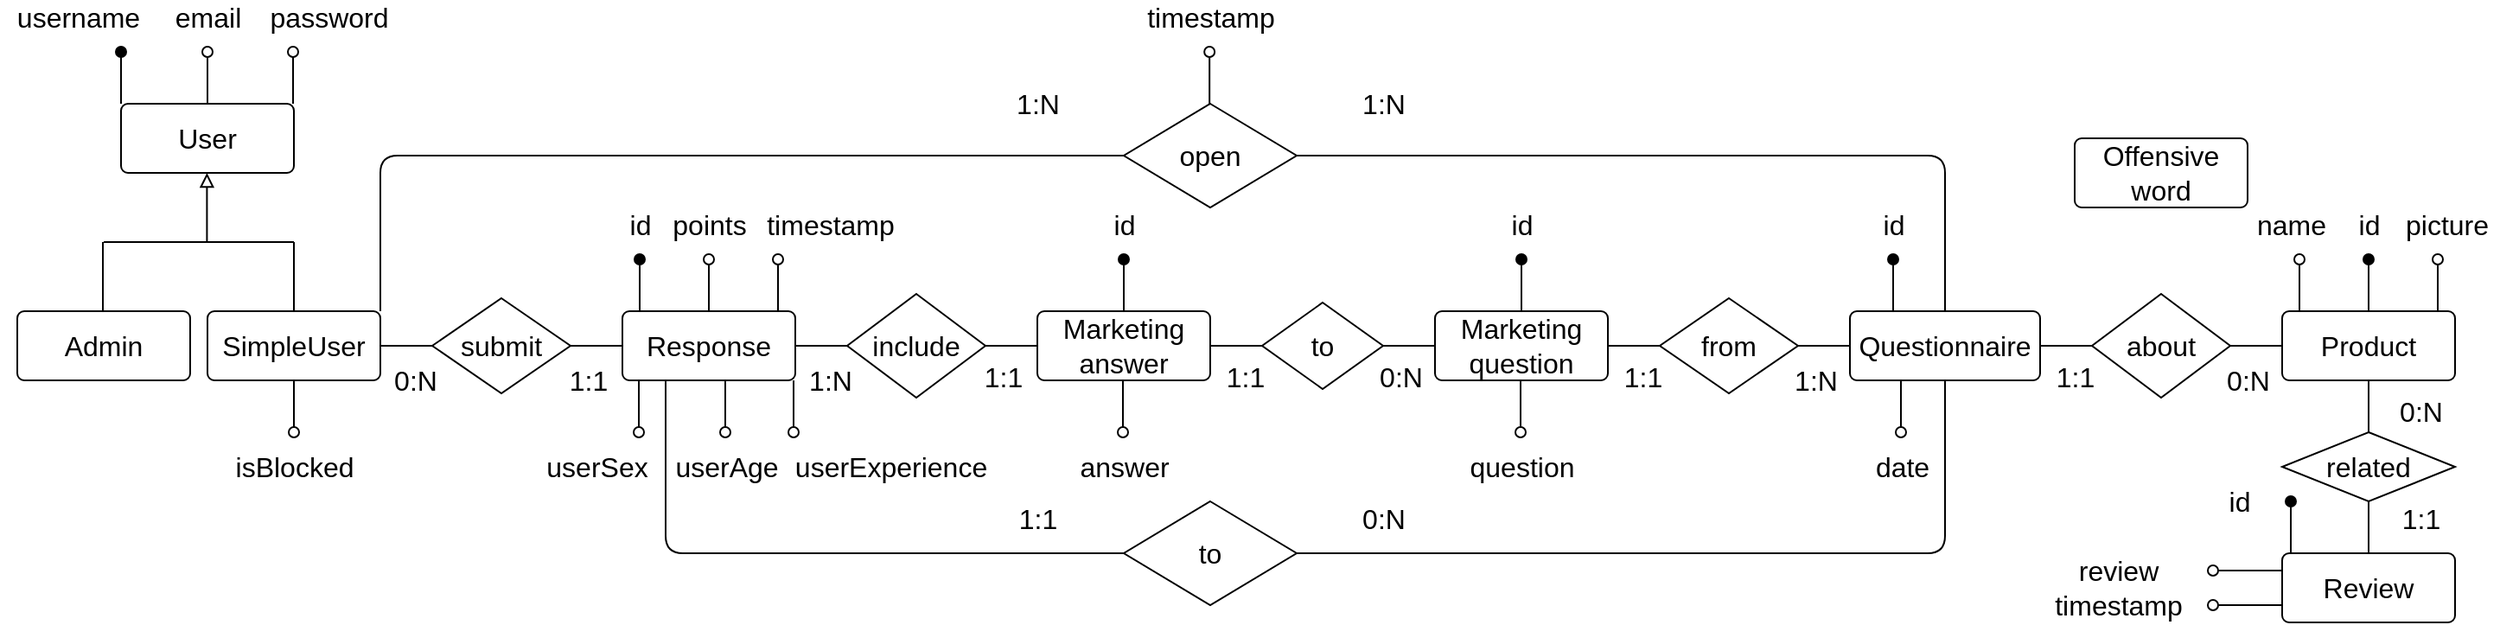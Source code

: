 <mxfile version="14.6.6" type="device"><diagram id="PDTsbBL5hQ1vE-JDw5-R" name="Page-1"><mxGraphModel dx="2338" dy="1355" grid="1" gridSize="10" guides="1" tooltips="1" connect="1" arrows="1" fold="1" page="1" pageScale="1" pageWidth="3300" pageHeight="2339" math="0" shadow="0"><root><mxCell id="0"/><mxCell id="1" parent="0"/><mxCell id="acFRnwl8xi5F7-vk1YYJ-8" value="User" style="rounded=1;arcSize=10;whiteSpace=wrap;html=1;align=center;fontSize=16;" parent="1" vertex="1"><mxGeometry x="130" y="210" width="100" height="40" as="geometry"/></mxCell><mxCell id="acFRnwl8xi5F7-vk1YYJ-9" value="" style="edgeStyle=segmentEdgeStyle;endArrow=block;html=1;entryX=0.5;entryY=1;entryDx=0;entryDy=0;endFill=0;" parent="1" edge="1"><mxGeometry width="50" height="50" relative="1" as="geometry"><mxPoint x="179.71" y="290" as="sourcePoint"/><mxPoint x="179.71" y="250" as="targetPoint"/><Array as="points"><mxPoint x="179.71" y="260"/><mxPoint x="179.71" y="260"/></Array></mxGeometry></mxCell><mxCell id="acFRnwl8xi5F7-vk1YYJ-10" value="" style="endArrow=none;html=1;" parent="1" edge="1"><mxGeometry width="50" height="50" relative="1" as="geometry"><mxPoint x="120" y="290" as="sourcePoint"/><mxPoint x="210" y="290" as="targetPoint"/><Array as="points"><mxPoint x="180" y="290"/></Array></mxGeometry></mxCell><mxCell id="acFRnwl8xi5F7-vk1YYJ-11" value="" style="endArrow=none;html=1;" parent="1" edge="1"><mxGeometry width="50" height="50" relative="1" as="geometry"><mxPoint x="230.0" y="290" as="sourcePoint"/><mxPoint x="140" y="290" as="targetPoint"/><Array as="points"><mxPoint x="180" y="290"/></Array></mxGeometry></mxCell><mxCell id="acFRnwl8xi5F7-vk1YYJ-12" value="" style="endArrow=none;html=1;" parent="1" edge="1"><mxGeometry width="50" height="50" relative="1" as="geometry"><mxPoint x="119.5" y="330" as="sourcePoint"/><mxPoint x="119.5" y="290" as="targetPoint"/></mxGeometry></mxCell><mxCell id="acFRnwl8xi5F7-vk1YYJ-14" value="" style="endArrow=none;html=1;" parent="1" edge="1"><mxGeometry width="50" height="50" relative="1" as="geometry"><mxPoint x="230.0" y="330" as="sourcePoint"/><mxPoint x="230.0" y="290" as="targetPoint"/></mxGeometry></mxCell><mxCell id="acFRnwl8xi5F7-vk1YYJ-18" value="Admin" style="rounded=1;arcSize=10;whiteSpace=wrap;html=1;align=center;fontSize=16;" parent="1" vertex="1"><mxGeometry x="70" y="330" width="100" height="40" as="geometry"/></mxCell><mxCell id="acFRnwl8xi5F7-vk1YYJ-19" value="SimpleUser" style="rounded=1;arcSize=10;whiteSpace=wrap;html=1;align=center;fontSize=16;" parent="1" vertex="1"><mxGeometry x="180" y="330" width="100" height="40" as="geometry"/></mxCell><mxCell id="acFRnwl8xi5F7-vk1YYJ-20" value="Response" style="rounded=1;arcSize=10;whiteSpace=wrap;html=1;align=center;fontSize=16;" parent="1" vertex="1"><mxGeometry x="420" y="330" width="100" height="40" as="geometry"/></mxCell><mxCell id="acFRnwl8xi5F7-vk1YYJ-21" value="&lt;div style=&quot;font-size: 16px;&quot;&gt;Marketing answer&lt;/div&gt;" style="rounded=1;arcSize=10;whiteSpace=wrap;html=1;align=center;fontSize=16;" parent="1" vertex="1"><mxGeometry x="660" y="330" width="100" height="40" as="geometry"/></mxCell><mxCell id="acFRnwl8xi5F7-vk1YYJ-22" value="Questionnaire" style="rounded=1;arcSize=10;whiteSpace=wrap;html=1;align=center;fontSize=16;" parent="1" vertex="1"><mxGeometry x="1130" y="330" width="110" height="40" as="geometry"/></mxCell><mxCell id="acFRnwl8xi5F7-vk1YYJ-23" value="submit" style="shape=rhombus;perimeter=rhombusPerimeter;whiteSpace=wrap;html=1;align=center;fontSize=16;" parent="1" vertex="1"><mxGeometry x="310" y="322.5" width="80" height="55" as="geometry"/></mxCell><mxCell id="acFRnwl8xi5F7-vk1YYJ-24" value="include" style="shape=rhombus;perimeter=rhombusPerimeter;whiteSpace=wrap;html=1;align=center;fontSize=16;" parent="1" vertex="1"><mxGeometry x="550" y="320" width="80" height="60" as="geometry"/></mxCell><mxCell id="acFRnwl8xi5F7-vk1YYJ-25" value="open" style="shape=rhombus;perimeter=rhombusPerimeter;whiteSpace=wrap;html=1;align=center;fontSize=16;" parent="1" vertex="1"><mxGeometry x="710" y="210" width="100" height="60" as="geometry"/></mxCell><mxCell id="acFRnwl8xi5F7-vk1YYJ-26" value="Product" style="rounded=1;arcSize=10;whiteSpace=wrap;html=1;align=center;fontSize=16;" parent="1" vertex="1"><mxGeometry x="1380" y="330" width="100" height="40" as="geometry"/></mxCell><mxCell id="acFRnwl8xi5F7-vk1YYJ-27" value="Review" style="rounded=1;arcSize=10;whiteSpace=wrap;html=1;align=center;fontSize=16;" parent="1" vertex="1"><mxGeometry x="1380" y="470" width="100" height="40" as="geometry"/></mxCell><mxCell id="acFRnwl8xi5F7-vk1YYJ-28" value="Marketing question" style="rounded=1;arcSize=10;whiteSpace=wrap;html=1;align=center;fontSize=16;" parent="1" vertex="1"><mxGeometry x="890" y="330" width="100" height="40" as="geometry"/></mxCell><mxCell id="acFRnwl8xi5F7-vk1YYJ-29" value="related" style="shape=rhombus;perimeter=rhombusPerimeter;whiteSpace=wrap;html=1;align=center;fontSize=16;" parent="1" vertex="1"><mxGeometry x="1380" y="400" width="100" height="40" as="geometry"/></mxCell><mxCell id="acFRnwl8xi5F7-vk1YYJ-30" value="to" style="shape=rhombus;perimeter=rhombusPerimeter;whiteSpace=wrap;html=1;align=center;fontSize=16;" parent="1" vertex="1"><mxGeometry x="790" y="325" width="70" height="50" as="geometry"/></mxCell><mxCell id="acFRnwl8xi5F7-vk1YYJ-31" value="about" style="shape=rhombus;perimeter=rhombusPerimeter;whiteSpace=wrap;html=1;align=center;fontSize=16;" parent="1" vertex="1"><mxGeometry x="1270" y="320" width="80" height="60" as="geometry"/></mxCell><mxCell id="acFRnwl8xi5F7-vk1YYJ-32" value="&lt;font style=&quot;font-size: 16px&quot;&gt;from&lt;/font&gt;" style="shape=rhombus;perimeter=rhombusPerimeter;whiteSpace=wrap;html=1;align=center;" parent="1" vertex="1"><mxGeometry x="1020" y="322.5" width="80" height="55" as="geometry"/></mxCell><mxCell id="acFRnwl8xi5F7-vk1YYJ-33" value="Offensive word" style="rounded=1;arcSize=10;whiteSpace=wrap;html=1;align=center;fontSize=16;" parent="1" vertex="1"><mxGeometry x="1260" y="230" width="100" height="40" as="geometry"/></mxCell><mxCell id="acFRnwl8xi5F7-vk1YYJ-35" value="" style="endArrow=none;html=1;entryX=0;entryY=0.5;entryDx=0;entryDy=0;exitX=1;exitY=0;exitDx=0;exitDy=0;" parent="1" source="acFRnwl8xi5F7-vk1YYJ-19" target="acFRnwl8xi5F7-vk1YYJ-25" edge="1"><mxGeometry width="50" height="50" relative="1" as="geometry"><mxPoint x="490" y="160" as="sourcePoint"/><mxPoint x="540" y="110" as="targetPoint"/><Array as="points"><mxPoint x="280" y="240"/></Array></mxGeometry></mxCell><mxCell id="acFRnwl8xi5F7-vk1YYJ-37" value="" style="endArrow=none;html=1;exitX=1;exitY=0.5;exitDx=0;exitDy=0;entryX=0.5;entryY=0;entryDx=0;entryDy=0;" parent="1" source="acFRnwl8xi5F7-vk1YYJ-25" target="acFRnwl8xi5F7-vk1YYJ-22" edge="1"><mxGeometry width="50" height="50" relative="1" as="geometry"><mxPoint x="1000" y="200" as="sourcePoint"/><mxPoint x="1050" y="150" as="targetPoint"/><Array as="points"><mxPoint x="1185" y="240"/></Array></mxGeometry></mxCell><mxCell id="acFRnwl8xi5F7-vk1YYJ-38" value="" style="endArrow=none;html=1;exitX=1;exitY=0.5;exitDx=0;exitDy=0;entryX=0;entryY=0.5;entryDx=0;entryDy=0;" parent="1" source="acFRnwl8xi5F7-vk1YYJ-23" target="acFRnwl8xi5F7-vk1YYJ-20" edge="1"><mxGeometry width="50" height="50" relative="1" as="geometry"><mxPoint x="610" y="370" as="sourcePoint"/><mxPoint x="660" y="320" as="targetPoint"/></mxGeometry></mxCell><mxCell id="acFRnwl8xi5F7-vk1YYJ-39" value="" style="endArrow=none;html=1;entryX=0;entryY=0.5;entryDx=0;entryDy=0;exitX=1;exitY=0.5;exitDx=0;exitDy=0;" parent="1" source="acFRnwl8xi5F7-vk1YYJ-20" target="acFRnwl8xi5F7-vk1YYJ-24" edge="1"><mxGeometry width="50" height="50" relative="1" as="geometry"><mxPoint x="530" y="410" as="sourcePoint"/><mxPoint x="580" y="360" as="targetPoint"/></mxGeometry></mxCell><mxCell id="acFRnwl8xi5F7-vk1YYJ-40" value="" style="endArrow=none;html=1;entryX=0;entryY=0.5;entryDx=0;entryDy=0;exitX=1;exitY=0.5;exitDx=0;exitDy=0;" parent="1" source="acFRnwl8xi5F7-vk1YYJ-19" target="acFRnwl8xi5F7-vk1YYJ-23" edge="1"><mxGeometry width="50" height="50" relative="1" as="geometry"><mxPoint x="310" y="430" as="sourcePoint"/><mxPoint x="360" y="380" as="targetPoint"/></mxGeometry></mxCell><mxCell id="acFRnwl8xi5F7-vk1YYJ-43" value="" style="endArrow=none;html=1;fontSize=16;entryX=0;entryY=0.5;entryDx=0;entryDy=0;exitX=1;exitY=0.5;exitDx=0;exitDy=0;" parent="1" source="acFRnwl8xi5F7-vk1YYJ-21" target="acFRnwl8xi5F7-vk1YYJ-30" edge="1"><mxGeometry width="50" height="50" relative="1" as="geometry"><mxPoint x="710" y="470" as="sourcePoint"/><mxPoint x="760" y="420" as="targetPoint"/></mxGeometry></mxCell><mxCell id="acFRnwl8xi5F7-vk1YYJ-45" value="" style="endArrow=none;html=1;fontSize=16;entryX=0;entryY=0.5;entryDx=0;entryDy=0;exitX=1;exitY=0.5;exitDx=0;exitDy=0;" parent="1" source="acFRnwl8xi5F7-vk1YYJ-24" target="acFRnwl8xi5F7-vk1YYJ-21" edge="1"><mxGeometry width="50" height="50" relative="1" as="geometry"><mxPoint x="620" y="325" as="sourcePoint"/><mxPoint x="670" y="275" as="targetPoint"/></mxGeometry></mxCell><mxCell id="acFRnwl8xi5F7-vk1YYJ-48" value="" style="endArrow=none;html=1;fontSize=16;entryX=0;entryY=0.5;entryDx=0;entryDy=0;exitX=1;exitY=0.5;exitDx=0;exitDy=0;" parent="1" source="acFRnwl8xi5F7-vk1YYJ-30" target="acFRnwl8xi5F7-vk1YYJ-28" edge="1"><mxGeometry width="50" height="50" relative="1" as="geometry"><mxPoint x="900" y="370" as="sourcePoint"/><mxPoint x="950" y="320" as="targetPoint"/></mxGeometry></mxCell><mxCell id="acFRnwl8xi5F7-vk1YYJ-49" value="" style="endArrow=none;html=1;fontSize=16;entryX=0;entryY=0.5;entryDx=0;entryDy=0;exitX=1;exitY=0.5;exitDx=0;exitDy=0;" parent="1" source="acFRnwl8xi5F7-vk1YYJ-28" target="acFRnwl8xi5F7-vk1YYJ-32" edge="1"><mxGeometry width="50" height="50" relative="1" as="geometry"><mxPoint x="900" y="370" as="sourcePoint"/><mxPoint x="950" y="320" as="targetPoint"/></mxGeometry></mxCell><mxCell id="acFRnwl8xi5F7-vk1YYJ-50" value="" style="endArrow=none;html=1;fontSize=16;entryX=0;entryY=0.5;entryDx=0;entryDy=0;exitX=1;exitY=0.5;exitDx=0;exitDy=0;" parent="1" source="acFRnwl8xi5F7-vk1YYJ-32" target="acFRnwl8xi5F7-vk1YYJ-22" edge="1"><mxGeometry width="50" height="50" relative="1" as="geometry"><mxPoint x="1100" y="470" as="sourcePoint"/><mxPoint x="1150" y="420" as="targetPoint"/></mxGeometry></mxCell><mxCell id="acFRnwl8xi5F7-vk1YYJ-51" value="" style="endArrow=none;html=1;fontSize=16;entryX=0;entryY=0.5;entryDx=0;entryDy=0;exitX=1;exitY=0.5;exitDx=0;exitDy=0;" parent="1" source="acFRnwl8xi5F7-vk1YYJ-22" target="acFRnwl8xi5F7-vk1YYJ-31" edge="1"><mxGeometry width="50" height="50" relative="1" as="geometry"><mxPoint x="1260" y="420" as="sourcePoint"/><mxPoint x="1310" y="370" as="targetPoint"/></mxGeometry></mxCell><mxCell id="acFRnwl8xi5F7-vk1YYJ-52" value="" style="endArrow=none;html=1;fontSize=16;entryX=0;entryY=0.5;entryDx=0;entryDy=0;exitX=1;exitY=0.5;exitDx=0;exitDy=0;" parent="1" source="acFRnwl8xi5F7-vk1YYJ-31" target="acFRnwl8xi5F7-vk1YYJ-26" edge="1"><mxGeometry width="50" height="50" relative="1" as="geometry"><mxPoint x="1320" y="440" as="sourcePoint"/><mxPoint x="1370" y="390" as="targetPoint"/></mxGeometry></mxCell><mxCell id="acFRnwl8xi5F7-vk1YYJ-57" value="" style="endArrow=oval;html=1;endFill=0;" parent="1" edge="1"><mxGeometry width="50" height="50" relative="1" as="geometry"><mxPoint x="939.5" y="370" as="sourcePoint"/><mxPoint x="939.5" y="400" as="targetPoint"/><Array as="points"/></mxGeometry></mxCell><mxCell id="acFRnwl8xi5F7-vk1YYJ-58" value="" style="endArrow=oval;html=1;endFill=1;" parent="1" edge="1"><mxGeometry width="50" height="50" relative="1" as="geometry"><mxPoint x="130" y="210" as="sourcePoint"/><mxPoint x="130" y="180" as="targetPoint"/><Array as="points"><mxPoint x="130" y="185"/></Array></mxGeometry></mxCell><mxCell id="acFRnwl8xi5F7-vk1YYJ-59" value="to" style="shape=rhombus;perimeter=rhombusPerimeter;whiteSpace=wrap;html=1;align=center;fontSize=16;" parent="1" vertex="1"><mxGeometry x="710" y="440" width="100" height="60" as="geometry"/></mxCell><mxCell id="acFRnwl8xi5F7-vk1YYJ-60" value="" style="endArrow=none;html=1;fontSize=16;entryX=0;entryY=0.5;entryDx=0;entryDy=0;exitX=0.25;exitY=1;exitDx=0;exitDy=0;" parent="1" source="acFRnwl8xi5F7-vk1YYJ-20" target="acFRnwl8xi5F7-vk1YYJ-59" edge="1"><mxGeometry width="50" height="50" relative="1" as="geometry"><mxPoint x="540" y="475" as="sourcePoint"/><mxPoint x="590" y="425" as="targetPoint"/><Array as="points"><mxPoint x="445" y="470"/></Array></mxGeometry></mxCell><mxCell id="acFRnwl8xi5F7-vk1YYJ-61" value="" style="endArrow=none;html=1;fontSize=16;entryX=0.5;entryY=1;entryDx=0;entryDy=0;exitX=1;exitY=0.5;exitDx=0;exitDy=0;" parent="1" source="acFRnwl8xi5F7-vk1YYJ-59" target="acFRnwl8xi5F7-vk1YYJ-22" edge="1"><mxGeometry width="50" height="50" relative="1" as="geometry"><mxPoint x="970" y="500" as="sourcePoint"/><mxPoint x="1020" y="450" as="targetPoint"/><Array as="points"><mxPoint x="1185" y="470"/></Array></mxGeometry></mxCell><mxCell id="acFRnwl8xi5F7-vk1YYJ-63" value="" style="endArrow=none;html=1;fontSize=16;exitX=0.5;exitY=1;exitDx=0;exitDy=0;entryX=0.5;entryY=0;entryDx=0;entryDy=0;" parent="1" source="acFRnwl8xi5F7-vk1YYJ-29" target="acFRnwl8xi5F7-vk1YYJ-27" edge="1"><mxGeometry width="50" height="50" relative="1" as="geometry"><mxPoint x="1560" y="380" as="sourcePoint"/><mxPoint x="1480" y="410" as="targetPoint"/></mxGeometry></mxCell><mxCell id="acFRnwl8xi5F7-vk1YYJ-66" value="" style="endArrow=none;html=1;fontSize=16;entryX=0.5;entryY=1;entryDx=0;entryDy=0;" parent="1" source="acFRnwl8xi5F7-vk1YYJ-29" target="acFRnwl8xi5F7-vk1YYJ-26" edge="1"><mxGeometry width="50" height="50" relative="1" as="geometry"><mxPoint x="1320" y="430" as="sourcePoint"/><mxPoint x="1370" y="380" as="targetPoint"/></mxGeometry></mxCell><mxCell id="acFRnwl8xi5F7-vk1YYJ-68" value="" style="endArrow=oval;html=1;endFill=0;" parent="1" edge="1"><mxGeometry width="50" height="50" relative="1" as="geometry"><mxPoint x="759.58" y="210" as="sourcePoint"/><mxPoint x="759.58" y="180" as="targetPoint"/><Array as="points"/></mxGeometry></mxCell><mxCell id="acFRnwl8xi5F7-vk1YYJ-69" value="0:N" style="text;html=1;align=center;verticalAlign=middle;resizable=0;points=[];autosize=1;strokeColor=none;fontSize=16;" parent="1" vertex="1"><mxGeometry x="280" y="360" width="40" height="20" as="geometry"/></mxCell><mxCell id="acFRnwl8xi5F7-vk1YYJ-70" value="1:1" style="text;html=1;align=center;verticalAlign=middle;resizable=0;points=[];autosize=1;strokeColor=none;fontSize=16;" parent="1" vertex="1"><mxGeometry x="380" y="360" width="40" height="20" as="geometry"/></mxCell><mxCell id="acFRnwl8xi5F7-vk1YYJ-71" value="1:1" style="text;html=1;align=center;verticalAlign=middle;resizable=0;points=[];autosize=1;strokeColor=none;fontSize=16;" parent="1" vertex="1"><mxGeometry x="620" y="357.5" width="40" height="20" as="geometry"/></mxCell><mxCell id="acFRnwl8xi5F7-vk1YYJ-72" value="1:N" style="text;html=1;align=center;verticalAlign=middle;resizable=0;points=[];autosize=1;strokeColor=none;fontSize=16;" parent="1" vertex="1"><mxGeometry x="520" y="360" width="40" height="20" as="geometry"/></mxCell><mxCell id="acFRnwl8xi5F7-vk1YYJ-73" value="1:1" style="text;html=1;align=center;verticalAlign=middle;resizable=0;points=[];autosize=1;strokeColor=none;fontSize=16;" parent="1" vertex="1"><mxGeometry x="760" y="357.5" width="40" height="20" as="geometry"/></mxCell><mxCell id="acFRnwl8xi5F7-vk1YYJ-75" value="0:N" style="text;html=1;align=center;verticalAlign=middle;resizable=0;points=[];autosize=1;strokeColor=none;fontSize=16;" parent="1" vertex="1"><mxGeometry x="850" y="357.5" width="40" height="20" as="geometry"/></mxCell><mxCell id="acFRnwl8xi5F7-vk1YYJ-76" value="1:1" style="text;html=1;align=center;verticalAlign=middle;resizable=0;points=[];autosize=1;strokeColor=none;fontSize=16;" parent="1" vertex="1"><mxGeometry x="990" y="357.5" width="40" height="20" as="geometry"/></mxCell><mxCell id="acFRnwl8xi5F7-vk1YYJ-77" value="1:N" style="text;html=1;align=center;verticalAlign=middle;resizable=0;points=[];autosize=1;strokeColor=none;fontSize=16;" parent="1" vertex="1"><mxGeometry x="1090" y="360" width="40" height="20" as="geometry"/></mxCell><mxCell id="acFRnwl8xi5F7-vk1YYJ-78" value="1:1" style="text;html=1;align=center;verticalAlign=middle;resizable=0;points=[];autosize=1;strokeColor=none;fontSize=16;" parent="1" vertex="1"><mxGeometry x="1240" y="357.5" width="40" height="20" as="geometry"/></mxCell><mxCell id="acFRnwl8xi5F7-vk1YYJ-79" value="0:N" style="text;html=1;align=center;verticalAlign=middle;resizable=0;points=[];autosize=1;strokeColor=none;fontSize=16;" parent="1" vertex="1"><mxGeometry x="1340" y="360" width="40" height="20" as="geometry"/></mxCell><mxCell id="acFRnwl8xi5F7-vk1YYJ-80" value="0:N" style="text;html=1;align=center;verticalAlign=middle;resizable=0;points=[];autosize=1;strokeColor=none;fontSize=16;" parent="1" vertex="1"><mxGeometry x="1440" y="377.5" width="40" height="20" as="geometry"/></mxCell><mxCell id="acFRnwl8xi5F7-vk1YYJ-81" value="1:1" style="text;html=1;align=center;verticalAlign=middle;resizable=0;points=[];autosize=1;strokeColor=none;fontSize=16;" parent="1" vertex="1"><mxGeometry x="1440" y="440" width="40" height="20" as="geometry"/></mxCell><mxCell id="acFRnwl8xi5F7-vk1YYJ-82" value="1:1" style="text;html=1;align=center;verticalAlign=middle;resizable=0;points=[];autosize=1;strokeColor=none;fontSize=16;" parent="1" vertex="1"><mxGeometry x="640" y="440" width="40" height="20" as="geometry"/></mxCell><mxCell id="acFRnwl8xi5F7-vk1YYJ-83" value="0:N" style="text;html=1;align=center;verticalAlign=middle;resizable=0;points=[];autosize=1;strokeColor=none;fontSize=16;" parent="1" vertex="1"><mxGeometry x="840" y="440" width="40" height="20" as="geometry"/></mxCell><mxCell id="ryRqAsQMiTL-FGrWWQtD-1" value="timestamp" style="text;html=1;align=center;verticalAlign=middle;resizable=0;points=[];autosize=1;strokeColor=none;fontSize=16;" vertex="1" parent="1"><mxGeometry x="715" y="150" width="90" height="20" as="geometry"/></mxCell><mxCell id="ryRqAsQMiTL-FGrWWQtD-2" value="username" style="text;html=1;align=center;verticalAlign=middle;resizable=0;points=[];autosize=1;strokeColor=none;fontSize=16;" vertex="1" parent="1"><mxGeometry x="60" y="150" width="90" height="20" as="geometry"/></mxCell><mxCell id="ryRqAsQMiTL-FGrWWQtD-3" value="" style="endArrow=oval;html=1;endFill=0;" edge="1" parent="1"><mxGeometry width="50" height="50" relative="1" as="geometry"><mxPoint x="180.0" y="210" as="sourcePoint"/><mxPoint x="180.0" y="180" as="targetPoint"/><Array as="points"/></mxGeometry></mxCell><mxCell id="ryRqAsQMiTL-FGrWWQtD-4" value="email" style="text;html=1;align=center;verticalAlign=middle;resizable=0;points=[];autosize=1;strokeColor=none;fontSize=16;" vertex="1" parent="1"><mxGeometry x="155" y="150" width="50" height="20" as="geometry"/></mxCell><mxCell id="ryRqAsQMiTL-FGrWWQtD-5" value="" style="endArrow=oval;html=1;endFill=0;" edge="1" parent="1"><mxGeometry width="50" height="50" relative="1" as="geometry"><mxPoint x="229.5" y="210" as="sourcePoint"/><mxPoint x="229.5" y="180" as="targetPoint"/><Array as="points"/></mxGeometry></mxCell><mxCell id="ryRqAsQMiTL-FGrWWQtD-6" value="password" style="text;html=1;align=center;verticalAlign=middle;resizable=0;points=[];autosize=1;strokeColor=none;fontSize=16;" vertex="1" parent="1"><mxGeometry x="210" y="150" width="80" height="20" as="geometry"/></mxCell><mxCell id="ryRqAsQMiTL-FGrWWQtD-7" value="" style="endArrow=oval;html=1;endFill=0;" edge="1" parent="1"><mxGeometry width="50" height="50" relative="1" as="geometry"><mxPoint x="230" y="370" as="sourcePoint"/><mxPoint x="230" y="400" as="targetPoint"/><Array as="points"/></mxGeometry></mxCell><mxCell id="ryRqAsQMiTL-FGrWWQtD-8" value="isBlocked" style="text;html=1;align=center;verticalAlign=middle;resizable=0;points=[];autosize=1;strokeColor=none;fontSize=16;" vertex="1" parent="1"><mxGeometry x="190" y="410" width="80" height="20" as="geometry"/></mxCell><mxCell id="ryRqAsQMiTL-FGrWWQtD-9" value="" style="endArrow=oval;html=1;endFill=1;" edge="1" parent="1"><mxGeometry width="50" height="50" relative="1" as="geometry"><mxPoint x="430" y="330" as="sourcePoint"/><mxPoint x="430" y="300" as="targetPoint"/><Array as="points"><mxPoint x="430" y="305"/></Array></mxGeometry></mxCell><mxCell id="ryRqAsQMiTL-FGrWWQtD-10" value="id" style="text;html=1;align=center;verticalAlign=middle;resizable=0;points=[];autosize=1;strokeColor=none;fontSize=16;" vertex="1" parent="1"><mxGeometry x="415" y="270" width="30" height="20" as="geometry"/></mxCell><mxCell id="ryRqAsQMiTL-FGrWWQtD-13" value="" style="endArrow=oval;html=1;endFill=0;" edge="1" parent="1"><mxGeometry width="50" height="50" relative="1" as="geometry"><mxPoint x="470" y="330" as="sourcePoint"/><mxPoint x="470" y="300" as="targetPoint"/><Array as="points"/></mxGeometry></mxCell><mxCell id="ryRqAsQMiTL-FGrWWQtD-14" value="" style="endArrow=oval;html=1;endFill=0;" edge="1" parent="1"><mxGeometry width="50" height="50" relative="1" as="geometry"><mxPoint x="479.5" y="370" as="sourcePoint"/><mxPoint x="479.5" y="400" as="targetPoint"/><Array as="points"/></mxGeometry></mxCell><mxCell id="ryRqAsQMiTL-FGrWWQtD-15" value="" style="endArrow=oval;html=1;endFill=0;" edge="1" parent="1"><mxGeometry width="50" height="50" relative="1" as="geometry"><mxPoint x="429.5" y="370" as="sourcePoint"/><mxPoint x="429.5" y="400" as="targetPoint"/><Array as="points"/></mxGeometry></mxCell><mxCell id="ryRqAsQMiTL-FGrWWQtD-16" value="" style="endArrow=oval;html=1;endFill=0;" edge="1" parent="1"><mxGeometry width="50" height="50" relative="1" as="geometry"><mxPoint x="510" y="330" as="sourcePoint"/><mxPoint x="510" y="300" as="targetPoint"/><Array as="points"/></mxGeometry></mxCell><mxCell id="ryRqAsQMiTL-FGrWWQtD-17" value="timestamp" style="text;html=1;align=center;verticalAlign=middle;resizable=0;points=[];autosize=1;strokeColor=none;fontSize=16;" vertex="1" parent="1"><mxGeometry x="495" y="270" width="90" height="20" as="geometry"/></mxCell><mxCell id="ryRqAsQMiTL-FGrWWQtD-18" value="userAge" style="text;html=1;align=center;verticalAlign=middle;resizable=0;points=[];autosize=1;strokeColor=none;fontSize=16;" vertex="1" parent="1"><mxGeometry x="440" y="410" width="80" height="20" as="geometry"/></mxCell><mxCell id="ryRqAsQMiTL-FGrWWQtD-19" value="points" style="text;html=1;align=center;verticalAlign=middle;resizable=0;points=[];autosize=1;strokeColor=none;fontSize=16;" vertex="1" parent="1"><mxGeometry x="440" y="270" width="60" height="20" as="geometry"/></mxCell><mxCell id="ryRqAsQMiTL-FGrWWQtD-20" value="userSex" style="text;html=1;align=center;verticalAlign=middle;resizable=0;points=[];autosize=1;strokeColor=none;fontSize=16;" vertex="1" parent="1"><mxGeometry x="370" y="410" width="70" height="20" as="geometry"/></mxCell><mxCell id="ryRqAsQMiTL-FGrWWQtD-21" value="" style="endArrow=oval;html=1;endFill=0;" edge="1" parent="1"><mxGeometry width="50" height="50" relative="1" as="geometry"><mxPoint x="519" y="370" as="sourcePoint"/><mxPoint x="519" y="400" as="targetPoint"/><Array as="points"/></mxGeometry></mxCell><mxCell id="ryRqAsQMiTL-FGrWWQtD-22" value="userExperience" style="text;html=1;align=center;verticalAlign=middle;resizable=0;points=[];autosize=1;strokeColor=none;fontSize=16;" vertex="1" parent="1"><mxGeometry x="510" y="410" width="130" height="20" as="geometry"/></mxCell><mxCell id="ryRqAsQMiTL-FGrWWQtD-23" value="" style="endArrow=oval;html=1;endFill=1;" edge="1" parent="1"><mxGeometry width="50" height="50" relative="1" as="geometry"><mxPoint x="710" y="330" as="sourcePoint"/><mxPoint x="710" y="300" as="targetPoint"/><Array as="points"><mxPoint x="710" y="305"/></Array></mxGeometry></mxCell><mxCell id="ryRqAsQMiTL-FGrWWQtD-24" value="id" style="text;html=1;align=center;verticalAlign=middle;resizable=0;points=[];autosize=1;strokeColor=none;fontSize=16;" vertex="1" parent="1"><mxGeometry x="695" y="270" width="30" height="20" as="geometry"/></mxCell><mxCell id="ryRqAsQMiTL-FGrWWQtD-25" value="" style="endArrow=oval;html=1;endFill=0;" edge="1" parent="1"><mxGeometry width="50" height="50" relative="1" as="geometry"><mxPoint x="709.5" y="370" as="sourcePoint"/><mxPoint x="709.5" y="400" as="targetPoint"/><Array as="points"/></mxGeometry></mxCell><mxCell id="ryRqAsQMiTL-FGrWWQtD-26" value="answer" style="text;html=1;align=center;verticalAlign=middle;resizable=0;points=[];autosize=1;strokeColor=none;fontSize=16;" vertex="1" parent="1"><mxGeometry x="675" y="410" width="70" height="20" as="geometry"/></mxCell><mxCell id="ryRqAsQMiTL-FGrWWQtD-27" value="" style="endArrow=oval;html=1;endFill=1;" edge="1" parent="1"><mxGeometry width="50" height="50" relative="1" as="geometry"><mxPoint x="940" y="330" as="sourcePoint"/><mxPoint x="940" y="300" as="targetPoint"/><Array as="points"><mxPoint x="940" y="305"/></Array></mxGeometry></mxCell><mxCell id="ryRqAsQMiTL-FGrWWQtD-28" value="id" style="text;html=1;align=center;verticalAlign=middle;resizable=0;points=[];autosize=1;strokeColor=none;fontSize=16;" vertex="1" parent="1"><mxGeometry x="925" y="270" width="30" height="20" as="geometry"/></mxCell><mxCell id="ryRqAsQMiTL-FGrWWQtD-29" value="question" style="text;html=1;align=center;verticalAlign=middle;resizable=0;points=[];autosize=1;strokeColor=none;fontSize=16;" vertex="1" parent="1"><mxGeometry x="900" y="410" width="80" height="20" as="geometry"/></mxCell><mxCell id="ryRqAsQMiTL-FGrWWQtD-30" value="" style="endArrow=oval;html=1;endFill=1;" edge="1" parent="1"><mxGeometry width="50" height="50" relative="1" as="geometry"><mxPoint x="1155" y="330" as="sourcePoint"/><mxPoint x="1155" y="300" as="targetPoint"/><Array as="points"><mxPoint x="1155" y="305"/></Array></mxGeometry></mxCell><mxCell id="ryRqAsQMiTL-FGrWWQtD-31" value="id" style="text;html=1;align=center;verticalAlign=middle;resizable=0;points=[];autosize=1;strokeColor=none;fontSize=16;" vertex="1" parent="1"><mxGeometry x="1140" y="270" width="30" height="20" as="geometry"/></mxCell><mxCell id="ryRqAsQMiTL-FGrWWQtD-32" value="" style="endArrow=oval;html=1;endFill=0;" edge="1" parent="1"><mxGeometry width="50" height="50" relative="1" as="geometry"><mxPoint x="1159.5" y="370" as="sourcePoint"/><mxPoint x="1159.5" y="400" as="targetPoint"/><Array as="points"/></mxGeometry></mxCell><mxCell id="ryRqAsQMiTL-FGrWWQtD-33" value="date" style="text;html=1;align=center;verticalAlign=middle;resizable=0;points=[];autosize=1;strokeColor=none;fontSize=16;" vertex="1" parent="1"><mxGeometry x="1135" y="410" width="50" height="20" as="geometry"/></mxCell><mxCell id="ryRqAsQMiTL-FGrWWQtD-34" value="" style="endArrow=oval;html=1;endFill=1;" edge="1" parent="1"><mxGeometry width="50" height="50" relative="1" as="geometry"><mxPoint x="1430" y="330" as="sourcePoint"/><mxPoint x="1430" y="300" as="targetPoint"/><Array as="points"><mxPoint x="1430" y="305"/></Array></mxGeometry></mxCell><mxCell id="ryRqAsQMiTL-FGrWWQtD-35" value="id" style="text;html=1;align=center;verticalAlign=middle;resizable=0;points=[];autosize=1;strokeColor=none;fontSize=16;" vertex="1" parent="1"><mxGeometry x="1415" y="270" width="30" height="20" as="geometry"/></mxCell><mxCell id="ryRqAsQMiTL-FGrWWQtD-36" value="" style="endArrow=oval;html=1;endFill=0;" edge="1" parent="1"><mxGeometry width="50" height="50" relative="1" as="geometry"><mxPoint x="1390" y="330" as="sourcePoint"/><mxPoint x="1390" y="300" as="targetPoint"/><Array as="points"/></mxGeometry></mxCell><mxCell id="ryRqAsQMiTL-FGrWWQtD-37" value="picture" style="text;html=1;align=center;verticalAlign=middle;resizable=0;points=[];autosize=1;strokeColor=none;fontSize=16;" vertex="1" parent="1"><mxGeometry x="1445" y="270" width="60" height="20" as="geometry"/></mxCell><mxCell id="ryRqAsQMiTL-FGrWWQtD-38" value="" style="endArrow=oval;html=1;endFill=0;" edge="1" parent="1"><mxGeometry width="50" height="50" relative="1" as="geometry"><mxPoint x="1470" y="330" as="sourcePoint"/><mxPoint x="1470" y="300" as="targetPoint"/><Array as="points"/></mxGeometry></mxCell><mxCell id="ryRqAsQMiTL-FGrWWQtD-39" value="name" style="text;html=1;align=center;verticalAlign=middle;resizable=0;points=[];autosize=1;strokeColor=none;fontSize=16;" vertex="1" parent="1"><mxGeometry x="1355" y="270" width="60" height="20" as="geometry"/></mxCell><mxCell id="ryRqAsQMiTL-FGrWWQtD-40" value="1:N" style="text;html=1;align=center;verticalAlign=middle;resizable=0;points=[];autosize=1;strokeColor=none;fontSize=16;" vertex="1" parent="1"><mxGeometry x="640" y="200" width="40" height="20" as="geometry"/></mxCell><mxCell id="ryRqAsQMiTL-FGrWWQtD-41" value="1:N" style="text;html=1;align=center;verticalAlign=middle;resizable=0;points=[];autosize=1;strokeColor=none;fontSize=16;" vertex="1" parent="1"><mxGeometry x="840" y="200" width="40" height="20" as="geometry"/></mxCell><mxCell id="ryRqAsQMiTL-FGrWWQtD-42" value="" style="endArrow=oval;html=1;endFill=0;" edge="1" parent="1"><mxGeometry width="50" height="50" relative="1" as="geometry"><mxPoint x="1380" y="480" as="sourcePoint"/><mxPoint x="1340" y="480" as="targetPoint"/><Array as="points"><mxPoint x="1360" y="480"/></Array></mxGeometry></mxCell><mxCell id="ryRqAsQMiTL-FGrWWQtD-43" value="review" style="text;html=1;align=center;verticalAlign=middle;resizable=0;points=[];autosize=1;strokeColor=none;fontSize=16;" vertex="1" parent="1"><mxGeometry x="1255" y="470" width="60" height="20" as="geometry"/></mxCell><mxCell id="ryRqAsQMiTL-FGrWWQtD-44" value="timestamp" style="text;html=1;align=center;verticalAlign=middle;resizable=0;points=[];autosize=1;strokeColor=none;fontSize=16;" vertex="1" parent="1"><mxGeometry x="1240" y="490" width="90" height="20" as="geometry"/></mxCell><mxCell id="ryRqAsQMiTL-FGrWWQtD-45" value="" style="endArrow=oval;html=1;endFill=0;" edge="1" parent="1"><mxGeometry width="50" height="50" relative="1" as="geometry"><mxPoint x="1380" y="500" as="sourcePoint"/><mxPoint x="1340" y="500" as="targetPoint"/><Array as="points"><mxPoint x="1360" y="500"/></Array></mxGeometry></mxCell><mxCell id="ryRqAsQMiTL-FGrWWQtD-46" value="" style="endArrow=oval;html=1;endFill=1;" edge="1" parent="1"><mxGeometry width="50" height="50" relative="1" as="geometry"><mxPoint x="1385" y="470" as="sourcePoint"/><mxPoint x="1385" y="440" as="targetPoint"/><Array as="points"><mxPoint x="1385" y="445"/></Array></mxGeometry></mxCell><mxCell id="ryRqAsQMiTL-FGrWWQtD-47" value="id" style="text;html=1;align=center;verticalAlign=middle;resizable=0;points=[];autosize=1;strokeColor=none;fontSize=16;" vertex="1" parent="1"><mxGeometry x="1340" y="430" width="30" height="20" as="geometry"/></mxCell></root></mxGraphModel></diagram></mxfile>